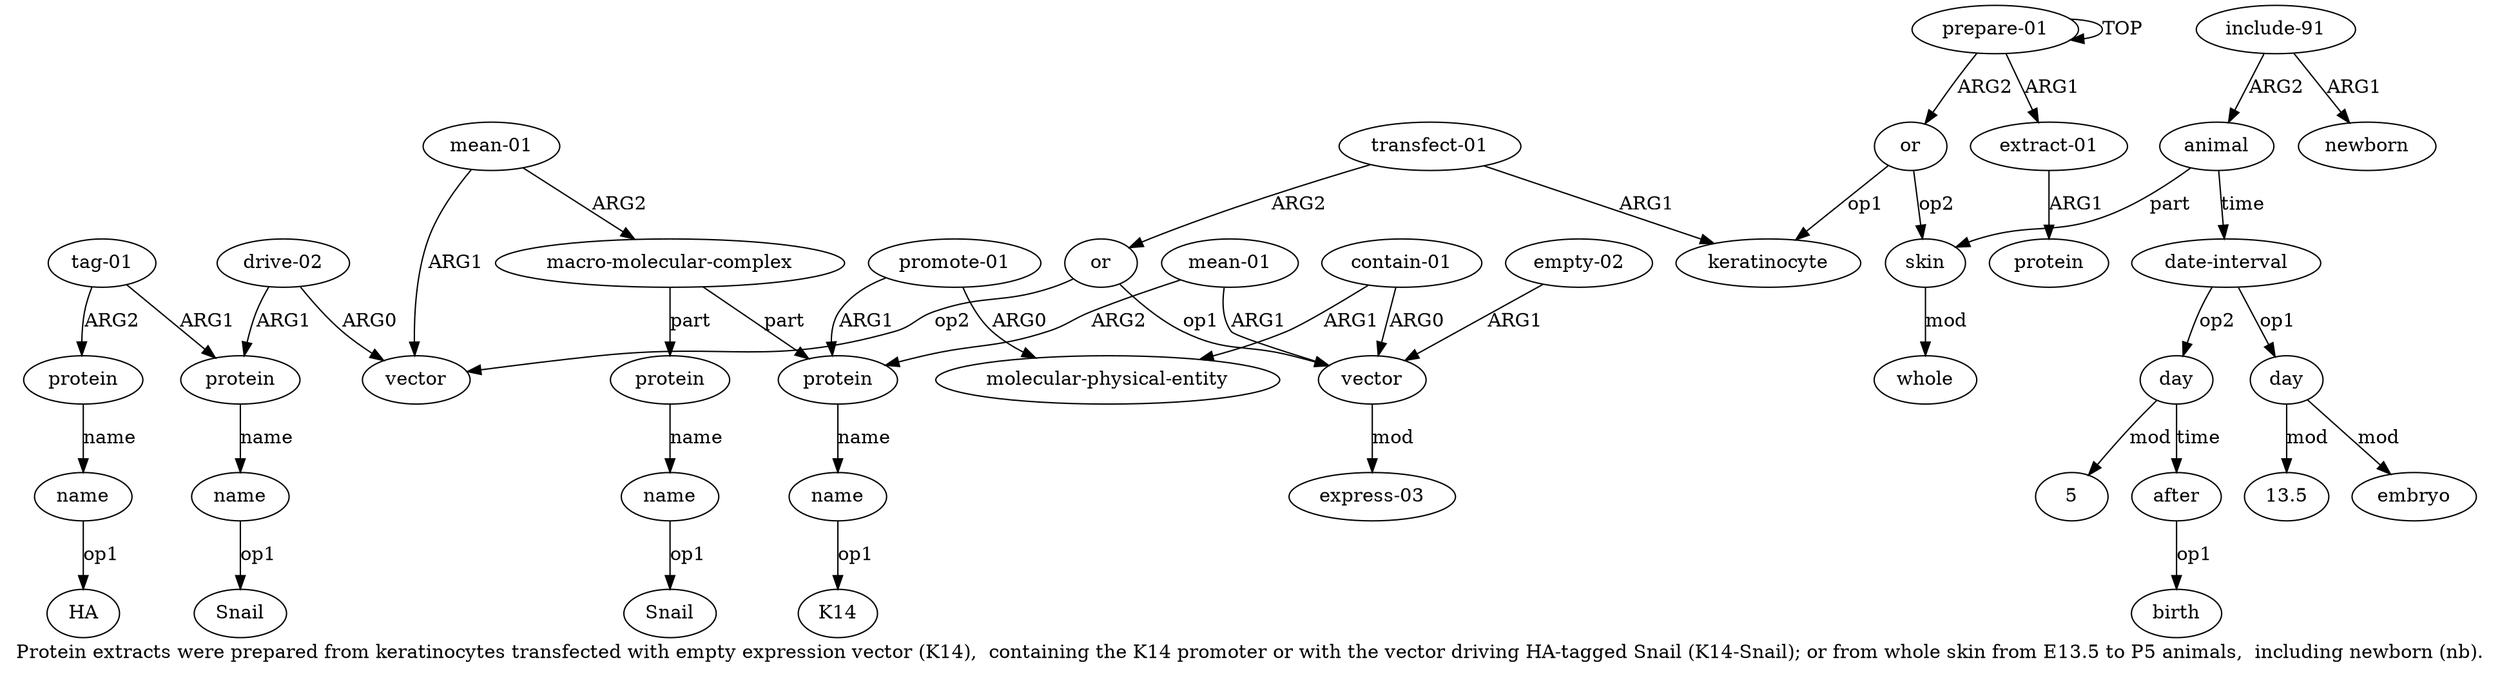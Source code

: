 digraph  {
	graph [label="Protein extracts were prepared from keratinocytes transfected with empty expression vector (K14),  containing the K14 promoter or \
with the vector driving HA-tagged Snail (K14-Snail); or from whole skin from E13.5 to P5 animals,  including newborn (nb)."];
	node [label="\N"];
	a20	 [color=black,
		gold_ind=20,
		gold_label="tag-01",
		label="tag-01",
		test_ind=20,
		test_label="tag-01"];
	a21	 [color=black,
		gold_ind=21,
		gold_label=protein,
		label=protein,
		test_ind=21,
		test_label=protein];
	a20 -> a21 [key=0,
	color=black,
	gold_label=ARG2,
	label=ARG2,
	test_label=ARG2];
a18 [color=black,
	gold_ind=18,
	gold_label=protein,
	label=protein,
	test_ind=18,
	test_label=protein];
a20 -> a18 [key=0,
color=black,
gold_label=ARG1,
label=ARG1,
test_label=ARG1];
a22 [color=black,
gold_ind=22,
gold_label=name,
label=name,
test_ind=22,
test_label=name];
a21 -> a22 [key=0,
color=black,
gold_label=name,
label=name,
test_label=name];
"a22 HA" [color=black,
gold_ind=-1,
gold_label=HA,
label=HA,
test_ind=-1,
test_label=HA];
a22 -> "a22 HA" [key=0,
color=black,
gold_label=op1,
label=op1,
test_label=op1];
a23 [color=black,
gold_ind=23,
gold_label="mean-01",
label="mean-01",
test_ind=23,
test_label="mean-01"];
a24 [color=black,
gold_ind=24,
gold_label="macro-molecular-complex",
label="macro-molecular-complex",
test_ind=24,
test_label="macro-molecular-complex"];
a23 -> a24 [key=0,
color=black,
gold_label=ARG2,
label=ARG2,
test_label=ARG2];
a16 [color=black,
gold_ind=16,
gold_label=vector,
label=vector,
test_ind=16,
test_label=vector];
a23 -> a16 [key=0,
color=black,
gold_label=ARG1,
label=ARG1,
test_label=ARG1];
a25 [color=black,
gold_ind=25,
gold_label=protein,
label=protein,
test_ind=25,
test_label=protein];
a24 -> a25 [key=0,
color=black,
gold_label=part,
label=part,
test_label=part];
a11 [color=black,
gold_ind=11,
gold_label=protein,
label=protein,
test_ind=11,
test_label=protein];
a24 -> a11 [key=0,
color=black,
gold_label=part,
label=part,
test_label=part];
a26 [color=black,
gold_ind=26,
gold_label=name,
label=name,
test_ind=26,
test_label=name];
a25 -> a26 [key=0,
color=black,
gold_label=name,
label=name,
test_label=name];
"a26 Snail" [color=black,
gold_ind=-1,
gold_label=Snail,
label=Snail,
test_ind=-1,
test_label=Snail];
a26 -> "a26 Snail" [key=0,
color=black,
gold_label=op1,
label=op1,
test_label=op1];
a27 [color=black,
gold_ind=27,
gold_label=skin,
label=skin,
test_ind=27,
test_label=skin];
a28 [color=black,
gold_ind=28,
gold_label=whole,
label=whole,
test_ind=28,
test_label=whole];
a27 -> a28 [key=0,
color=black,
gold_label=mod,
label=mod,
test_label=mod];
a29 [color=black,
gold_ind=29,
gold_label=animal,
label=animal,
test_ind=29,
test_label=animal];
a29 -> a27 [key=0,
color=black,
gold_label=part,
label=part,
test_label=part];
a32 [color=black,
gold_ind=32,
gold_label="date-interval",
label="date-interval",
test_ind=32,
test_label="date-interval"];
a29 -> a32 [key=0,
color=black,
gold_label=time,
label=time,
test_label=time];
a31 [color=black,
gold_ind=31,
gold_label=newborn,
label=newborn,
test_ind=31,
test_label=newborn];
a30 [color=black,
gold_ind=30,
gold_label="include-91",
label="include-91",
test_ind=30,
test_label="include-91"];
a30 -> a29 [key=0,
color=black,
gold_label=ARG2,
label=ARG2,
test_label=ARG2];
a30 -> a31 [key=0,
color=black,
gold_label=ARG1,
label=ARG1,
test_label=ARG1];
a37 [color=black,
gold_ind=37,
gold_label=birth,
label=birth,
test_ind=37,
test_label=birth];
a36 [color=black,
gold_ind=36,
gold_label=after,
label=after,
test_ind=36,
test_label=after];
a36 -> a37 [key=0,
color=black,
gold_label=op1,
label=op1,
test_label=op1];
a33 [color=black,
gold_ind=33,
gold_label=day,
label=day,
test_ind=33,
test_label=day];
a34 [color=black,
gold_ind=34,
gold_label=embryo,
label=embryo,
test_ind=34,
test_label=embryo];
a33 -> a34 [key=0,
color=black,
gold_label=mod,
label=mod,
test_label=mod];
"a33 13.5" [color=black,
gold_ind=-1,
gold_label=13.5,
label=13.5,
test_ind=-1,
test_label=13.5];
a33 -> "a33 13.5" [key=0,
color=black,
gold_label=mod,
label=mod,
test_label=mod];
a35 [color=black,
gold_ind=35,
gold_label=day,
label=day,
test_ind=35,
test_label=day];
a35 -> a36 [key=0,
color=black,
gold_label=time,
label=time,
test_label=time];
"a35 5" [color=black,
gold_ind=-1,
gold_label=5,
label=5,
test_ind=-1,
test_label=5];
a35 -> "a35 5" [key=0,
color=black,
gold_label=mod,
label=mod,
test_label=mod];
"a12 K14" [color=black,
gold_ind=-1,
gold_label=K14,
label=K14,
test_ind=-1,
test_label=K14];
a32 -> a33 [key=0,
color=black,
gold_label=op1,
label=op1,
test_label=op1];
a32 -> a35 [key=0,
color=black,
gold_label=op2,
label=op2,
test_label=op2];
a15 [color=black,
gold_ind=15,
gold_label="promote-01",
label="promote-01",
test_ind=15,
test_label="promote-01"];
a14 [color=black,
gold_ind=14,
gold_label="molecular-physical-entity",
label="molecular-physical-entity",
test_ind=14,
test_label="molecular-physical-entity"];
a15 -> a14 [key=0,
color=black,
gold_label=ARG0,
label=ARG0,
test_label=ARG0];
a15 -> a11 [key=0,
color=black,
gold_label=ARG1,
label=ARG1,
test_label=ARG1];
a17 [color=black,
gold_ind=17,
gold_label="drive-02",
label="drive-02",
test_ind=17,
test_label="drive-02"];
a17 -> a16 [key=0,
color=black,
gold_label=ARG0,
label=ARG0,
test_label=ARG0];
a17 -> a18 [key=0,
color=black,
gold_label=ARG1,
label=ARG1,
test_label=ARG1];
a12 [color=black,
gold_ind=12,
gold_label=name,
label=name,
test_ind=12,
test_label=name];
a11 -> a12 [key=0,
color=black,
gold_label=name,
label=name,
test_label=name];
a10 [color=black,
gold_ind=10,
gold_label="mean-01",
label="mean-01",
test_ind=10,
test_label="mean-01"];
a10 -> a11 [key=0,
color=black,
gold_label=ARG2,
label=ARG2,
test_label=ARG2];
a7 [color=black,
gold_ind=7,
gold_label=vector,
label=vector,
test_ind=7,
test_label=vector];
a10 -> a7 [key=0,
color=black,
gold_label=ARG1,
label=ARG1,
test_label=ARG1];
a13 [color=black,
gold_ind=13,
gold_label="contain-01",
label="contain-01",
test_ind=13,
test_label="contain-01"];
a13 -> a14 [key=0,
color=black,
gold_label=ARG1,
label=ARG1,
test_label=ARG1];
a13 -> a7 [key=0,
color=black,
gold_label=ARG0,
label=ARG0,
test_label=ARG0];
a12 -> "a12 K14" [key=0,
color=black,
gold_label=op1,
label=op1,
test_label=op1];
a19 [color=black,
gold_ind=19,
gold_label=name,
label=name,
test_ind=19,
test_label=name];
"a19 Snail" [color=black,
gold_ind=-1,
gold_label=Snail,
label=Snail,
test_ind=-1,
test_label=Snail];
a19 -> "a19 Snail" [key=0,
color=black,
gold_label=op1,
label=op1,
test_label=op1];
a18 -> a19 [key=0,
color=black,
gold_label=name,
label=name,
test_label=name];
a1 [color=black,
gold_ind=1,
gold_label="extract-01",
label="extract-01",
test_ind=1,
test_label="extract-01"];
a2 [color=black,
gold_ind=2,
gold_label=protein,
label=protein,
test_ind=2,
test_label=protein];
a1 -> a2 [key=0,
color=black,
gold_label=ARG1,
label=ARG1,
test_label=ARG1];
a0 [color=black,
gold_ind=0,
gold_label="prepare-01",
label="prepare-01",
test_ind=0,
test_label="prepare-01"];
a0 -> a1 [key=0,
color=black,
gold_label=ARG1,
label=ARG1,
test_label=ARG1];
a0 -> a0 [key=0,
color=black,
gold_label=TOP,
label=TOP,
test_label=TOP];
a3 [color=black,
gold_ind=3,
gold_label=or,
label=or,
test_ind=3,
test_label=or];
a0 -> a3 [key=0,
color=black,
gold_label=ARG2,
label=ARG2,
test_label=ARG2];
a3 -> a27 [key=0,
color=black,
gold_label=op2,
label=op2,
test_label=op2];
a4 [color=black,
gold_ind=4,
gold_label=keratinocyte,
label=keratinocyte,
test_ind=4,
test_label=keratinocyte];
a3 -> a4 [key=0,
color=black,
gold_label=op1,
label=op1,
test_label=op1];
a5 [color=black,
gold_ind=5,
gold_label="transfect-01",
label="transfect-01",
test_ind=5,
test_label="transfect-01"];
a5 -> a4 [key=0,
color=black,
gold_label=ARG1,
label=ARG1,
test_label=ARG1];
a6 [color=black,
gold_ind=6,
gold_label=or,
label=or,
test_ind=6,
test_label=or];
a5 -> a6 [key=0,
color=black,
gold_label=ARG2,
label=ARG2,
test_label=ARG2];
a8 [color=black,
gold_ind=8,
gold_label="express-03",
label="express-03",
test_ind=8,
test_label="express-03"];
a7 -> a8 [key=0,
color=black,
gold_label=mod,
label=mod,
test_label=mod];
a6 -> a16 [key=0,
color=black,
gold_label=op2,
label=op2,
test_label=op2];
a6 -> a7 [key=0,
color=black,
gold_label=op1,
label=op1,
test_label=op1];
a9 [color=black,
gold_ind=9,
gold_label="empty-02",
label="empty-02",
test_ind=9,
test_label="empty-02"];
a9 -> a7 [key=0,
color=black,
gold_label=ARG1,
label=ARG1,
test_label=ARG1];
}
